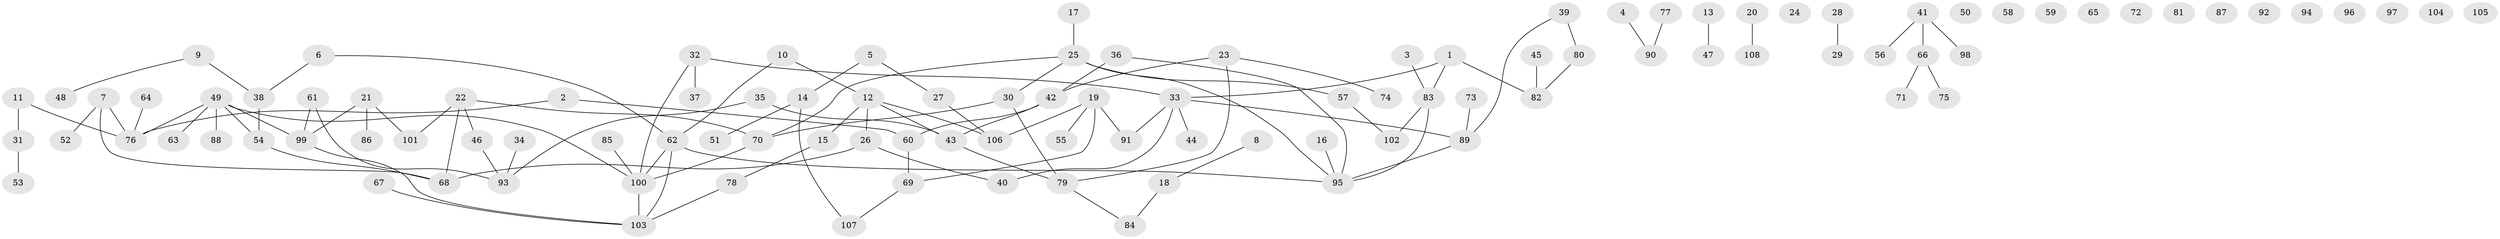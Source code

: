 // coarse degree distribution, {3: 0.23076923076923078, 5: 0.07692307692307693, 2: 0.19230769230769232, 1: 0.3076923076923077, 7: 0.07692307692307693, 8: 0.038461538461538464, 6: 0.038461538461538464, 4: 0.038461538461538464}
// Generated by graph-tools (version 1.1) at 2025/35/03/04/25 23:35:58]
// undirected, 108 vertices, 112 edges
graph export_dot {
  node [color=gray90,style=filled];
  1;
  2;
  3;
  4;
  5;
  6;
  7;
  8;
  9;
  10;
  11;
  12;
  13;
  14;
  15;
  16;
  17;
  18;
  19;
  20;
  21;
  22;
  23;
  24;
  25;
  26;
  27;
  28;
  29;
  30;
  31;
  32;
  33;
  34;
  35;
  36;
  37;
  38;
  39;
  40;
  41;
  42;
  43;
  44;
  45;
  46;
  47;
  48;
  49;
  50;
  51;
  52;
  53;
  54;
  55;
  56;
  57;
  58;
  59;
  60;
  61;
  62;
  63;
  64;
  65;
  66;
  67;
  68;
  69;
  70;
  71;
  72;
  73;
  74;
  75;
  76;
  77;
  78;
  79;
  80;
  81;
  82;
  83;
  84;
  85;
  86;
  87;
  88;
  89;
  90;
  91;
  92;
  93;
  94;
  95;
  96;
  97;
  98;
  99;
  100;
  101;
  102;
  103;
  104;
  105;
  106;
  107;
  108;
  1 -- 33;
  1 -- 82;
  1 -- 83;
  2 -- 60;
  2 -- 76;
  3 -- 83;
  4 -- 90;
  5 -- 14;
  5 -- 27;
  6 -- 38;
  6 -- 62;
  7 -- 52;
  7 -- 68;
  7 -- 76;
  8 -- 18;
  9 -- 38;
  9 -- 48;
  10 -- 12;
  10 -- 62;
  11 -- 31;
  11 -- 76;
  12 -- 15;
  12 -- 26;
  12 -- 43;
  12 -- 106;
  13 -- 47;
  14 -- 51;
  14 -- 107;
  15 -- 78;
  16 -- 95;
  17 -- 25;
  18 -- 84;
  19 -- 55;
  19 -- 69;
  19 -- 91;
  19 -- 106;
  20 -- 108;
  21 -- 86;
  21 -- 99;
  21 -- 101;
  22 -- 46;
  22 -- 68;
  22 -- 70;
  22 -- 101;
  23 -- 42;
  23 -- 74;
  23 -- 79;
  25 -- 30;
  25 -- 57;
  25 -- 70;
  25 -- 95;
  26 -- 40;
  26 -- 68;
  27 -- 106;
  28 -- 29;
  30 -- 70;
  30 -- 79;
  31 -- 53;
  32 -- 33;
  32 -- 37;
  32 -- 100;
  33 -- 40;
  33 -- 44;
  33 -- 89;
  33 -- 91;
  34 -- 93;
  35 -- 43;
  35 -- 93;
  36 -- 42;
  36 -- 95;
  38 -- 54;
  39 -- 80;
  39 -- 89;
  41 -- 56;
  41 -- 66;
  41 -- 98;
  42 -- 43;
  42 -- 60;
  43 -- 79;
  45 -- 82;
  46 -- 93;
  49 -- 54;
  49 -- 63;
  49 -- 76;
  49 -- 88;
  49 -- 99;
  49 -- 100;
  54 -- 68;
  57 -- 102;
  60 -- 69;
  61 -- 93;
  61 -- 99;
  62 -- 95;
  62 -- 100;
  62 -- 103;
  64 -- 76;
  66 -- 71;
  66 -- 75;
  67 -- 103;
  69 -- 107;
  70 -- 100;
  73 -- 89;
  77 -- 90;
  78 -- 103;
  79 -- 84;
  80 -- 82;
  83 -- 95;
  83 -- 102;
  85 -- 100;
  89 -- 95;
  99 -- 103;
  100 -- 103;
}
